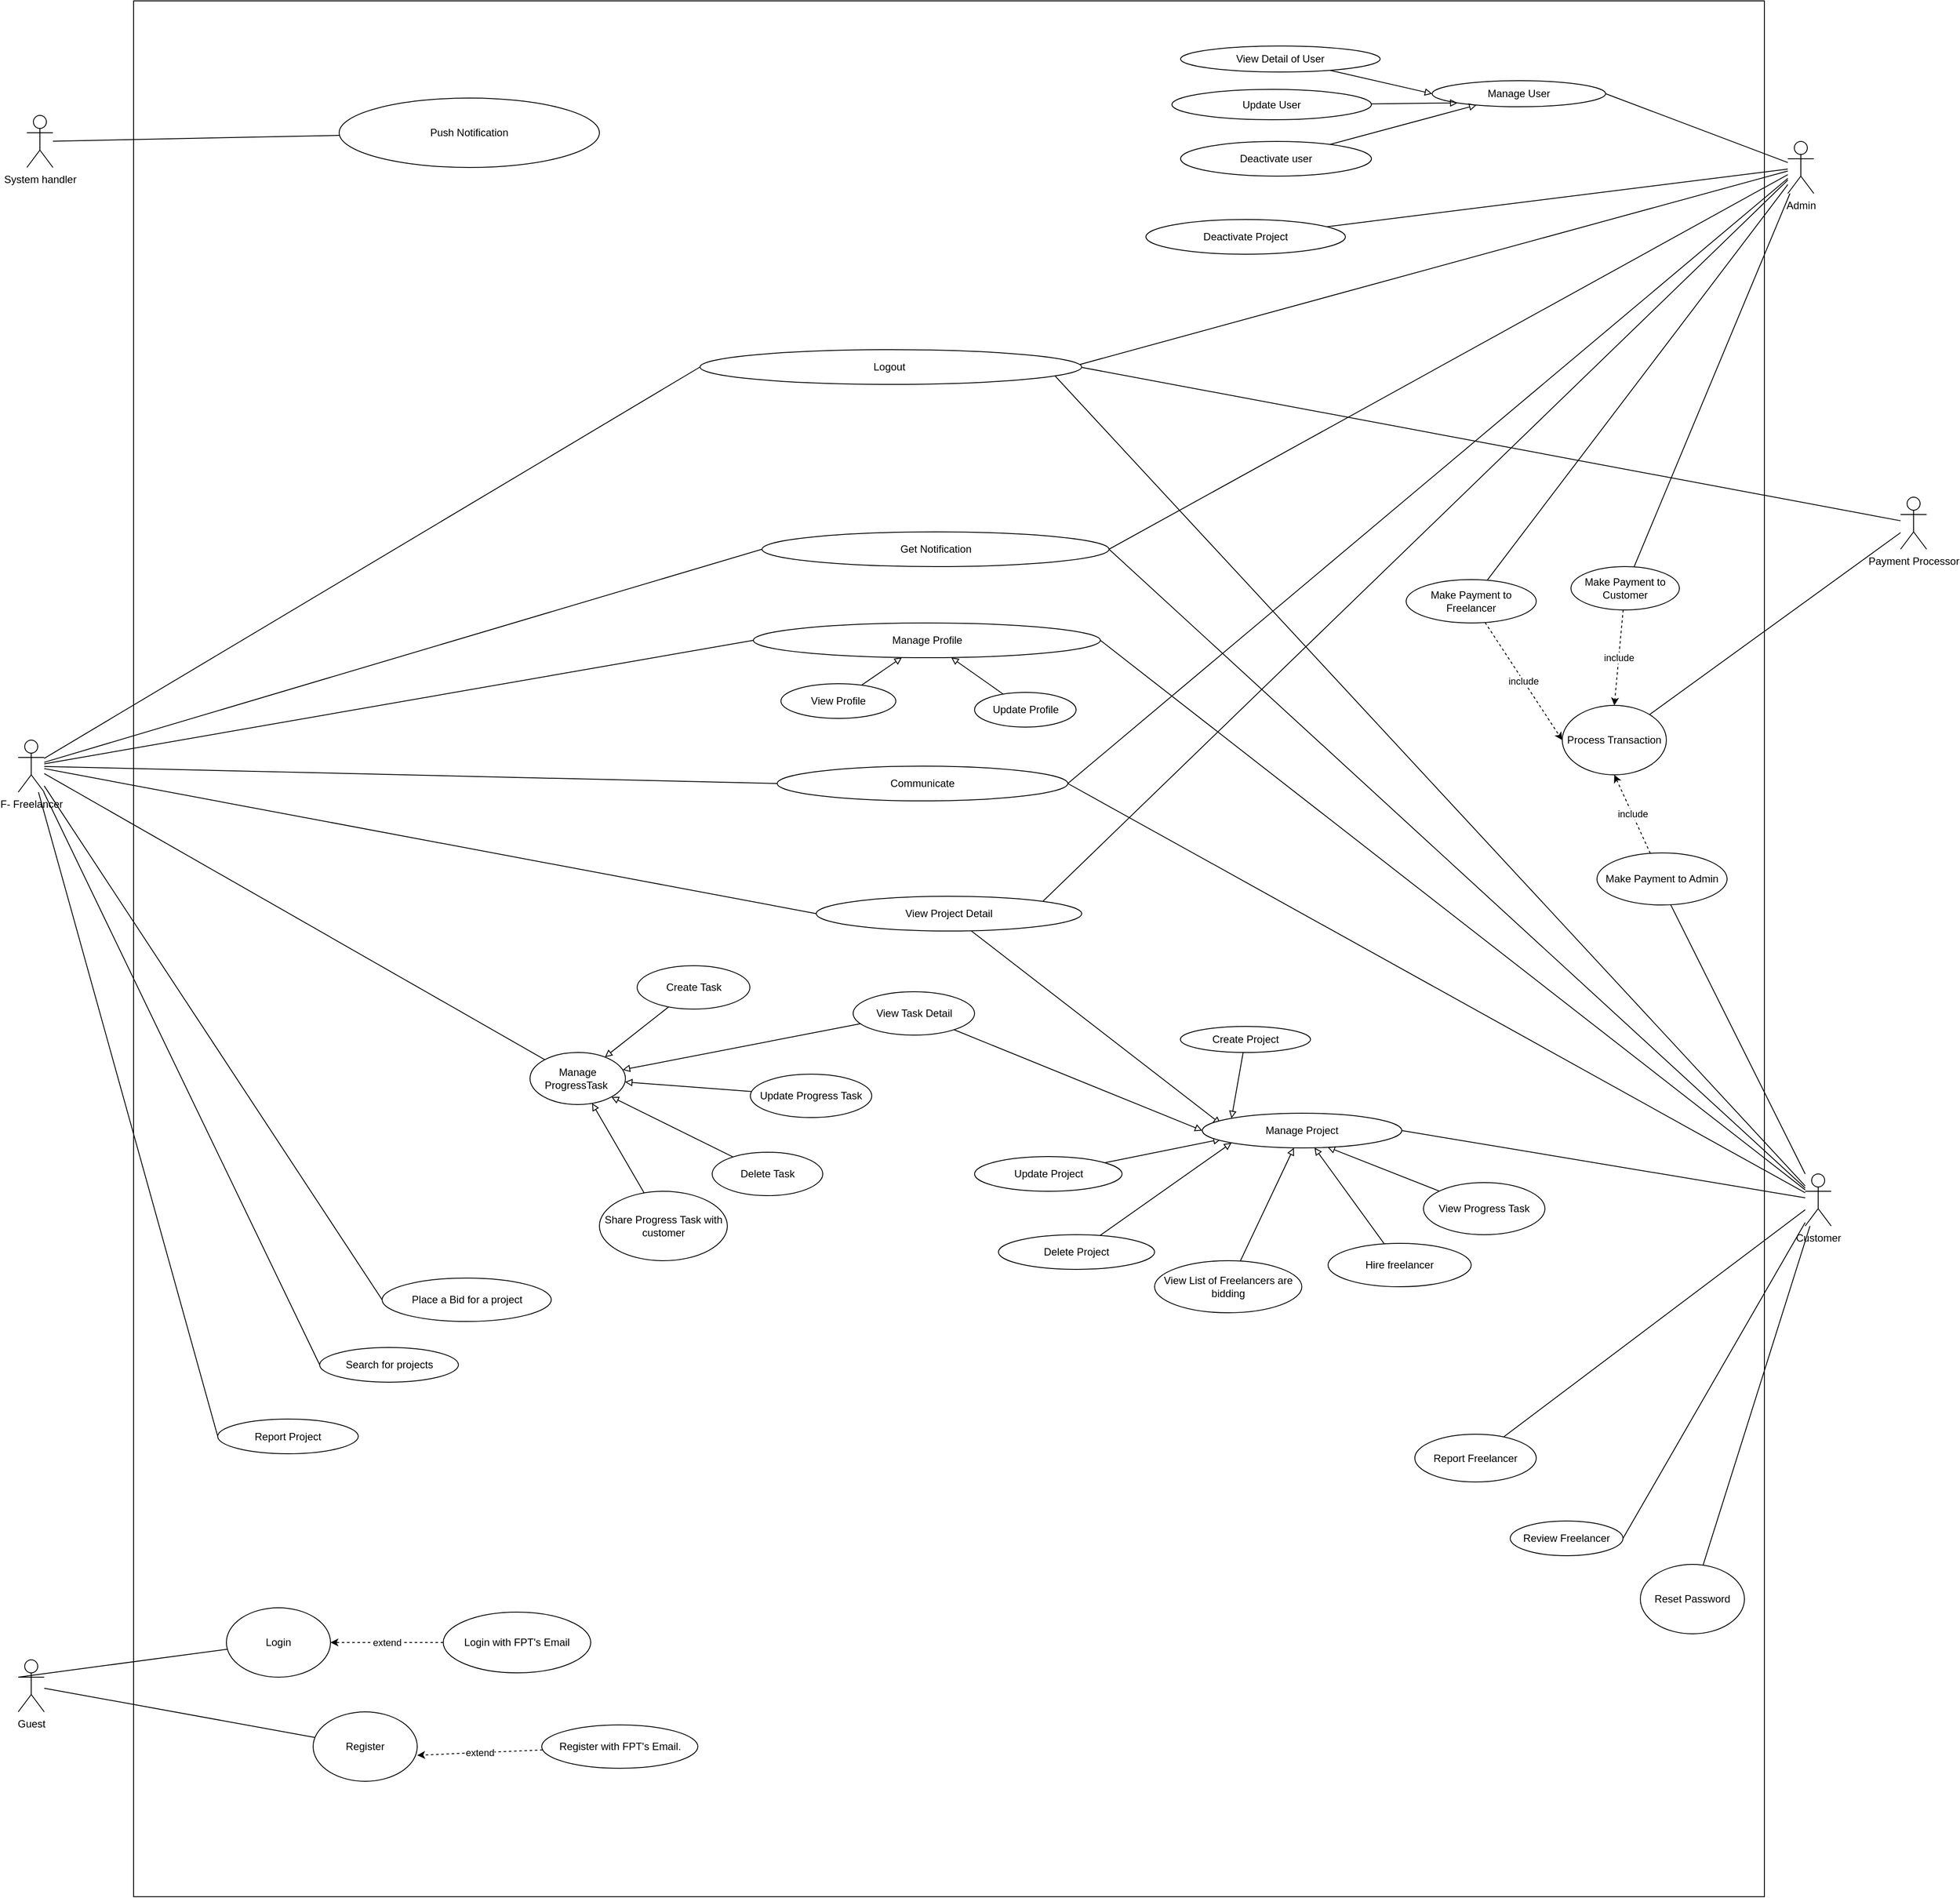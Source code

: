 <mxfile version="20.0.4" type="github">
  <diagram id="QKyKJf3zI5OaiFUIXnoO" name="Page-1">
    <mxGraphModel dx="2633" dy="2139" grid="1" gridSize="10" guides="1" tooltips="1" connect="1" arrows="1" fold="1" page="1" pageScale="1" pageWidth="827" pageHeight="1169" math="0" shadow="0">
      <root>
        <mxCell id="0" />
        <mxCell id="1" parent="0" />
        <mxCell id="owIcJipwhkimLPVroond-115" value="" style="rounded=0;whiteSpace=wrap;html=1;" parent="1" vertex="1">
          <mxGeometry x="-367" y="-942" width="1880" height="2185" as="geometry" />
        </mxCell>
        <mxCell id="owIcJipwhkimLPVroond-87" style="edgeStyle=none;rounded=0;orthogonalLoop=1;jettySize=auto;html=1;entryX=1;entryY=0.5;entryDx=0;entryDy=0;endArrow=none;endFill=0;" parent="1" source="owIcJipwhkimLPVroond-2" target="owIcJipwhkimLPVroond-35" edge="1">
          <mxGeometry relative="1" as="geometry" />
        </mxCell>
        <mxCell id="owIcJipwhkimLPVroond-130" style="edgeStyle=none;rounded=0;orthogonalLoop=1;jettySize=auto;html=1;endArrow=none;endFill=0;" parent="1" source="owIcJipwhkimLPVroond-2" target="owIcJipwhkimLPVroond-38" edge="1">
          <mxGeometry relative="1" as="geometry" />
        </mxCell>
        <mxCell id="owIcJipwhkimLPVroond-131" style="edgeStyle=none;rounded=0;orthogonalLoop=1;jettySize=auto;html=1;endArrow=none;endFill=0;exitX=0;exitY=0.333;exitDx=0;exitDy=0;exitPerimeter=0;" parent="1" source="TZ2L-xh6pbnUtgHGij2e-4" target="owIcJipwhkimLPVroond-124" edge="1">
          <mxGeometry relative="1" as="geometry" />
        </mxCell>
        <mxCell id="owIcJipwhkimLPVroond-153" style="edgeStyle=none;rounded=0;orthogonalLoop=1;jettySize=auto;html=1;entryX=0.923;entryY=0.672;entryDx=0;entryDy=0;entryPerimeter=0;endArrow=none;endFill=0;" parent="1" source="owIcJipwhkimLPVroond-2" target="owIcJipwhkimLPVroond-150" edge="1">
          <mxGeometry relative="1" as="geometry" />
        </mxCell>
        <mxCell id="owIcJipwhkimLPVroond-155" style="edgeStyle=none;rounded=0;orthogonalLoop=1;jettySize=auto;html=1;entryX=1;entryY=0.5;entryDx=0;entryDy=0;endArrow=none;endFill=0;" parent="1" source="owIcJipwhkimLPVroond-2" target="owIcJipwhkimLPVroond-30" edge="1">
          <mxGeometry relative="1" as="geometry" />
        </mxCell>
        <mxCell id="owIcJipwhkimLPVroond-188" style="edgeStyle=none;rounded=0;orthogonalLoop=1;jettySize=auto;html=1;entryX=1;entryY=0.5;entryDx=0;entryDy=0;endArrow=none;endFill=0;" parent="1" source="owIcJipwhkimLPVroond-2" target="owIcJipwhkimLPVroond-17" edge="1">
          <mxGeometry relative="1" as="geometry" />
        </mxCell>
        <mxCell id="owIcJipwhkimLPVroond-237" style="edgeStyle=none;rounded=0;orthogonalLoop=1;jettySize=auto;html=1;entryX=0.551;entryY=0.918;entryDx=0;entryDy=0;startArrow=none;startFill=0;endArrow=none;endFill=0;entryPerimeter=0;" parent="1" source="owIcJipwhkimLPVroond-2" target="owIcJipwhkimLPVroond-89" edge="1">
          <mxGeometry relative="1" as="geometry" />
        </mxCell>
        <mxCell id="GZ2Jp8MdcbIaSBcQHjlq-1" style="rounded=0;orthogonalLoop=1;jettySize=auto;html=1;entryX=1;entryY=0.5;entryDx=0;entryDy=0;endArrow=none;endFill=0;" parent="1" source="owIcJipwhkimLPVroond-2" target="TZ2L-xh6pbnUtgHGij2e-2" edge="1">
          <mxGeometry relative="1" as="geometry" />
        </mxCell>
        <mxCell id="owIcJipwhkimLPVroond-2" value="Customer" style="shape=umlActor;verticalLabelPosition=bottom;verticalAlign=top;html=1;outlineConnect=0;" parent="1" vertex="1">
          <mxGeometry x="1560" y="410" width="30" height="60" as="geometry" />
        </mxCell>
        <mxCell id="owIcJipwhkimLPVroond-152" style="edgeStyle=none;rounded=0;orthogonalLoop=1;jettySize=auto;html=1;entryX=0.963;entryY=0.524;entryDx=0;entryDy=0;entryPerimeter=0;endArrow=none;endFill=0;" parent="1" source="owIcJipwhkimLPVroond-4" target="owIcJipwhkimLPVroond-150" edge="1">
          <mxGeometry relative="1" as="geometry" />
        </mxCell>
        <mxCell id="owIcJipwhkimLPVroond-195" style="edgeStyle=none;rounded=0;orthogonalLoop=1;jettySize=auto;html=1;entryX=1;entryY=0;entryDx=0;entryDy=0;endArrow=none;endFill=0;" parent="1" source="owIcJipwhkimLPVroond-4" target="owIcJipwhkimLPVroond-76" edge="1">
          <mxGeometry relative="1" as="geometry" />
        </mxCell>
        <mxCell id="owIcJipwhkimLPVroond-198" style="edgeStyle=none;rounded=0;orthogonalLoop=1;jettySize=auto;html=1;entryX=1;entryY=0.5;entryDx=0;entryDy=0;endArrow=none;endFill=0;" parent="1" source="owIcJipwhkimLPVroond-4" target="owIcJipwhkimLPVroond-58" edge="1">
          <mxGeometry relative="1" as="geometry" />
        </mxCell>
        <mxCell id="owIcJipwhkimLPVroond-238" style="edgeStyle=none;rounded=0;orthogonalLoop=1;jettySize=auto;html=1;startArrow=none;startFill=0;endArrow=none;endFill=0;" parent="1" source="owIcJipwhkimLPVroond-4" target="owIcJipwhkimLPVroond-217" edge="1">
          <mxGeometry relative="1" as="geometry" />
        </mxCell>
        <mxCell id="owIcJipwhkimLPVroond-263" style="edgeStyle=none;rounded=0;orthogonalLoop=1;jettySize=auto;html=1;entryX=1;entryY=0.5;entryDx=0;entryDy=0;startArrow=none;startFill=0;endArrow=none;endFill=0;" parent="1" source="owIcJipwhkimLPVroond-4" target="owIcJipwhkimLPVroond-30" edge="1">
          <mxGeometry relative="1" as="geometry" />
        </mxCell>
        <mxCell id="TZ2L-xh6pbnUtgHGij2e-1" style="rounded=0;orthogonalLoop=1;jettySize=auto;html=1;entryX=1;entryY=0.5;entryDx=0;entryDy=0;endArrow=none;endFill=0;" parent="1" source="owIcJipwhkimLPVroond-4" target="owIcJipwhkimLPVroond-35" edge="1">
          <mxGeometry relative="1" as="geometry" />
        </mxCell>
        <mxCell id="owIcJipwhkimLPVroond-4" value="Admin" style="shape=umlActor;verticalLabelPosition=bottom;verticalAlign=top;html=1;outlineConnect=0;" parent="1" vertex="1">
          <mxGeometry x="1540" y="-780" width="30" height="60" as="geometry" />
        </mxCell>
        <mxCell id="GZ2Jp8MdcbIaSBcQHjlq-8" value="extend" style="edgeStyle=none;rounded=0;orthogonalLoop=1;jettySize=auto;html=1;dashed=1;startArrow=none;startFill=0;endArrow=classic;endFill=1;" parent="1" source="owIcJipwhkimLPVroond-7" target="owIcJipwhkimLPVroond-124" edge="1">
          <mxGeometry relative="1" as="geometry" />
        </mxCell>
        <mxCell id="owIcJipwhkimLPVroond-7" value="Login with FPT&#39;s Email" style="ellipse;whiteSpace=wrap;html=1;" parent="1" vertex="1">
          <mxGeometry x="-10" y="915" width="170" height="70" as="geometry" />
        </mxCell>
        <mxCell id="owIcJipwhkimLPVroond-17" value="Manage Profile" style="ellipse;whiteSpace=wrap;html=1;" parent="1" vertex="1">
          <mxGeometry x="347.5" y="-225" width="400" height="40" as="geometry" />
        </mxCell>
        <mxCell id="owIcJipwhkimLPVroond-191" value="" style="edgeStyle=none;rounded=0;orthogonalLoop=1;jettySize=auto;html=1;endArrow=block;endFill=0;" parent="1" source="owIcJipwhkimLPVroond-18" target="owIcJipwhkimLPVroond-17" edge="1">
          <mxGeometry relative="1" as="geometry" />
        </mxCell>
        <mxCell id="owIcJipwhkimLPVroond-18" value="View Profile" style="ellipse;whiteSpace=wrap;html=1;" parent="1" vertex="1">
          <mxGeometry x="379.25" y="-155" width="132.5" height="40" as="geometry" />
        </mxCell>
        <mxCell id="owIcJipwhkimLPVroond-190" style="edgeStyle=none;rounded=0;orthogonalLoop=1;jettySize=auto;html=1;endArrow=block;endFill=0;" parent="1" source="owIcJipwhkimLPVroond-19" target="owIcJipwhkimLPVroond-17" edge="1">
          <mxGeometry relative="1" as="geometry" />
        </mxCell>
        <mxCell id="owIcJipwhkimLPVroond-19" value="Update Profile" style="ellipse;whiteSpace=wrap;html=1;" parent="1" vertex="1">
          <mxGeometry x="602.5" y="-145" width="117" height="40" as="geometry" />
        </mxCell>
        <mxCell id="owIcJipwhkimLPVroond-30" value="Get Notification" style="ellipse;whiteSpace=wrap;html=1;" parent="1" vertex="1">
          <mxGeometry x="357.5" y="-330" width="400" height="40" as="geometry" />
        </mxCell>
        <mxCell id="owIcJipwhkimLPVroond-35" value="Communicate" style="ellipse;whiteSpace=wrap;html=1;" parent="1" vertex="1">
          <mxGeometry x="375" y="-60" width="335" height="40" as="geometry" />
        </mxCell>
        <mxCell id="owIcJipwhkimLPVroond-38" value="Reset Password" style="ellipse;whiteSpace=wrap;html=1;" parent="1" vertex="1">
          <mxGeometry x="1370" y="860" width="120" height="80" as="geometry" />
        </mxCell>
        <mxCell id="owIcJipwhkimLPVroond-144" style="edgeStyle=none;rounded=0;orthogonalLoop=1;jettySize=auto;html=1;entryX=0;entryY=0.5;entryDx=0;entryDy=0;endArrow=none;endFill=0;" parent="1" source="owIcJipwhkimLPVroond-41" target="owIcJipwhkimLPVroond-30" edge="1">
          <mxGeometry relative="1" as="geometry" />
        </mxCell>
        <mxCell id="owIcJipwhkimLPVroond-146" style="edgeStyle=none;rounded=0;orthogonalLoop=1;jettySize=auto;html=1;entryX=0;entryY=0.5;entryDx=0;entryDy=0;endArrow=none;endFill=0;" parent="1" source="owIcJipwhkimLPVroond-41" target="owIcJipwhkimLPVroond-17" edge="1">
          <mxGeometry relative="1" as="geometry" />
        </mxCell>
        <mxCell id="owIcJipwhkimLPVroond-149" style="edgeStyle=none;rounded=0;orthogonalLoop=1;jettySize=auto;html=1;entryX=0;entryY=0.5;entryDx=0;entryDy=0;endArrow=none;endFill=0;" parent="1" source="owIcJipwhkimLPVroond-41" target="owIcJipwhkimLPVroond-147" edge="1">
          <mxGeometry relative="1" as="geometry" />
        </mxCell>
        <mxCell id="owIcJipwhkimLPVroond-151" style="edgeStyle=none;rounded=0;orthogonalLoop=1;jettySize=auto;html=1;entryX=0;entryY=0.5;entryDx=0;entryDy=0;endArrow=none;endFill=0;" parent="1" source="owIcJipwhkimLPVroond-41" target="owIcJipwhkimLPVroond-150" edge="1">
          <mxGeometry relative="1" as="geometry" />
        </mxCell>
        <mxCell id="owIcJipwhkimLPVroond-183" style="edgeStyle=none;rounded=0;orthogonalLoop=1;jettySize=auto;html=1;entryX=0;entryY=0.5;entryDx=0;entryDy=0;endArrow=none;endFill=0;" parent="1" source="owIcJipwhkimLPVroond-41" target="owIcJipwhkimLPVroond-76" edge="1">
          <mxGeometry relative="1" as="geometry" />
        </mxCell>
        <mxCell id="owIcJipwhkimLPVroond-194" style="edgeStyle=none;rounded=0;orthogonalLoop=1;jettySize=auto;html=1;entryX=0;entryY=0.5;entryDx=0;entryDy=0;endArrow=none;endFill=0;" parent="1" source="owIcJipwhkimLPVroond-41" target="owIcJipwhkimLPVroond-35" edge="1">
          <mxGeometry relative="1" as="geometry" />
        </mxCell>
        <mxCell id="owIcJipwhkimLPVroond-254" style="edgeStyle=none;rounded=0;orthogonalLoop=1;jettySize=auto;html=1;entryX=0;entryY=0.5;entryDx=0;entryDy=0;startArrow=none;startFill=0;endArrow=none;endFill=0;" parent="1" source="owIcJipwhkimLPVroond-41" target="owIcJipwhkimLPVroond-108" edge="1">
          <mxGeometry relative="1" as="geometry" />
        </mxCell>
        <mxCell id="fDOj5PAKN1OOYetr5FOa-4" style="rounded=0;orthogonalLoop=1;jettySize=auto;html=1;entryX=0;entryY=0.5;entryDx=0;entryDy=0;endArrow=none;endFill=0;" edge="1" parent="1" source="owIcJipwhkimLPVroond-41" target="fDOj5PAKN1OOYetr5FOa-2">
          <mxGeometry relative="1" as="geometry" />
        </mxCell>
        <mxCell id="fDOj5PAKN1OOYetr5FOa-40" style="edgeStyle=none;rounded=0;orthogonalLoop=1;jettySize=auto;html=1;startArrow=none;startFill=0;endArrow=none;endFill=0;" edge="1" parent="1" source="owIcJipwhkimLPVroond-41" target="fDOj5PAKN1OOYetr5FOa-20">
          <mxGeometry relative="1" as="geometry" />
        </mxCell>
        <mxCell id="owIcJipwhkimLPVroond-41" value="F- Freelancer" style="shape=umlActor;verticalLabelPosition=bottom;verticalAlign=top;html=1;outlineConnect=0;" parent="1" vertex="1">
          <mxGeometry x="-500" y="-90" width="30" height="60" as="geometry" />
        </mxCell>
        <mxCell id="owIcJipwhkimLPVroond-58" value="Manage User" style="ellipse;whiteSpace=wrap;html=1;" parent="1" vertex="1">
          <mxGeometry x="1130" y="-850" width="200" height="30" as="geometry" />
        </mxCell>
        <mxCell id="owIcJipwhkimLPVroond-196" style="edgeStyle=none;rounded=0;orthogonalLoop=1;jettySize=auto;html=1;entryX=0;entryY=0.5;entryDx=0;entryDy=0;endArrow=block;endFill=0;" parent="1" source="owIcJipwhkimLPVroond-60" target="owIcJipwhkimLPVroond-58" edge="1">
          <mxGeometry relative="1" as="geometry" />
        </mxCell>
        <mxCell id="owIcJipwhkimLPVroond-60" value="View Detail of User" style="ellipse;whiteSpace=wrap;html=1;" parent="1" vertex="1">
          <mxGeometry x="840" y="-890" width="230" height="30" as="geometry" />
        </mxCell>
        <mxCell id="owIcJipwhkimLPVroond-197" style="edgeStyle=none;rounded=0;orthogonalLoop=1;jettySize=auto;html=1;entryX=0;entryY=1;entryDx=0;entryDy=0;endArrow=block;endFill=0;" parent="1" source="owIcJipwhkimLPVroond-65" target="owIcJipwhkimLPVroond-58" edge="1">
          <mxGeometry relative="1" as="geometry" />
        </mxCell>
        <mxCell id="owIcJipwhkimLPVroond-65" value="Update User" style="ellipse;whiteSpace=wrap;html=1;" parent="1" vertex="1">
          <mxGeometry x="830" y="-840" width="230" height="35" as="geometry" />
        </mxCell>
        <mxCell id="owIcJipwhkimLPVroond-158" style="edgeStyle=none;rounded=0;orthogonalLoop=1;jettySize=auto;html=1;entryX=0;entryY=0;entryDx=0;entryDy=0;endArrow=block;endFill=0;" parent="1" source="owIcJipwhkimLPVroond-73" target="owIcJipwhkimLPVroond-63" edge="1">
          <mxGeometry relative="1" as="geometry" />
        </mxCell>
        <mxCell id="owIcJipwhkimLPVroond-73" value="Create Project" style="ellipse;whiteSpace=wrap;html=1;" parent="1" vertex="1">
          <mxGeometry x="839.75" y="240" width="150" height="30" as="geometry" />
        </mxCell>
        <mxCell id="owIcJipwhkimLPVroond-161" style="edgeStyle=none;rounded=0;orthogonalLoop=1;jettySize=auto;html=1;entryX=0.093;entryY=0.754;entryDx=0;entryDy=0;entryPerimeter=0;endArrow=block;endFill=0;" parent="1" source="owIcJipwhkimLPVroond-75" target="owIcJipwhkimLPVroond-63" edge="1">
          <mxGeometry relative="1" as="geometry" />
        </mxCell>
        <mxCell id="owIcJipwhkimLPVroond-75" value="Update Project" style="ellipse;whiteSpace=wrap;html=1;" parent="1" vertex="1">
          <mxGeometry x="602.5" y="390" width="170" height="40" as="geometry" />
        </mxCell>
        <mxCell id="owIcJipwhkimLPVroond-160" style="edgeStyle=none;rounded=0;orthogonalLoop=1;jettySize=auto;html=1;entryX=0.093;entryY=0.309;entryDx=0;entryDy=0;entryPerimeter=0;endArrow=block;endFill=0;" parent="1" source="owIcJipwhkimLPVroond-76" target="owIcJipwhkimLPVroond-63" edge="1">
          <mxGeometry relative="1" as="geometry" />
        </mxCell>
        <mxCell id="owIcJipwhkimLPVroond-76" value="View Project Detail" style="ellipse;whiteSpace=wrap;html=1;" parent="1" vertex="1">
          <mxGeometry x="420" y="90" width="306" height="40" as="geometry" />
        </mxCell>
        <mxCell id="owIcJipwhkimLPVroond-162" style="edgeStyle=none;rounded=0;orthogonalLoop=1;jettySize=auto;html=1;entryX=0;entryY=1;entryDx=0;entryDy=0;endArrow=block;endFill=0;" parent="1" source="owIcJipwhkimLPVroond-77" target="owIcJipwhkimLPVroond-63" edge="1">
          <mxGeometry relative="1" as="geometry" />
        </mxCell>
        <mxCell id="owIcJipwhkimLPVroond-77" value="Delete Project" style="ellipse;whiteSpace=wrap;html=1;" parent="1" vertex="1">
          <mxGeometry x="630" y="480" width="180" height="40" as="geometry" />
        </mxCell>
        <mxCell id="fDOj5PAKN1OOYetr5FOa-19" value="include" style="edgeStyle=none;rounded=0;orthogonalLoop=1;jettySize=auto;html=1;entryX=0.5;entryY=1;entryDx=0;entryDy=0;endArrow=classic;endFill=1;dashed=1;startArrow=none;startFill=0;" edge="1" parent="1" source="owIcJipwhkimLPVroond-89" target="fDOj5PAKN1OOYetr5FOa-15">
          <mxGeometry relative="1" as="geometry" />
        </mxCell>
        <mxCell id="owIcJipwhkimLPVroond-89" value="Make Payment to Admin" style="ellipse;whiteSpace=wrap;html=1;" parent="1" vertex="1">
          <mxGeometry x="1320" y="40" width="150" height="60" as="geometry" />
        </mxCell>
        <mxCell id="owIcJipwhkimLPVroond-108" value="Report Project" style="ellipse;whiteSpace=wrap;html=1;" parent="1" vertex="1">
          <mxGeometry x="-270" y="692.5" width="162" height="40" as="geometry" />
        </mxCell>
        <mxCell id="owIcJipwhkimLPVroond-123" value="Register" style="ellipse;whiteSpace=wrap;html=1;" parent="1" vertex="1">
          <mxGeometry x="-160" y="1030" width="120" height="80" as="geometry" />
        </mxCell>
        <mxCell id="owIcJipwhkimLPVroond-124" value="Login" style="ellipse;whiteSpace=wrap;html=1;" parent="1" vertex="1">
          <mxGeometry x="-260" y="910" width="120" height="80" as="geometry" />
        </mxCell>
        <mxCell id="owIcJipwhkimLPVroond-147" value="Search for projects" style="ellipse;whiteSpace=wrap;html=1;" parent="1" vertex="1">
          <mxGeometry x="-152.5" y="610" width="160" height="40" as="geometry" />
        </mxCell>
        <mxCell id="fDOj5PAKN1OOYetr5FOa-49" style="edgeStyle=none;rounded=0;orthogonalLoop=1;jettySize=auto;html=1;startArrow=none;startFill=0;endArrow=none;endFill=0;exitX=0.984;exitY=0.478;exitDx=0;exitDy=0;exitPerimeter=0;" edge="1" parent="1" source="owIcJipwhkimLPVroond-150" target="fDOj5PAKN1OOYetr5FOa-14">
          <mxGeometry relative="1" as="geometry" />
        </mxCell>
        <mxCell id="owIcJipwhkimLPVroond-150" value="Logout&amp;nbsp;" style="ellipse;whiteSpace=wrap;html=1;" parent="1" vertex="1">
          <mxGeometry x="286" y="-540" width="440" height="40" as="geometry" />
        </mxCell>
        <mxCell id="owIcJipwhkimLPVroond-172" style="edgeStyle=none;rounded=0;orthogonalLoop=1;jettySize=auto;html=1;exitX=1;exitY=0.5;exitDx=0;exitDy=0;dashed=1;endArrow=classic;endFill=1;" parent="1" edge="1">
          <mxGeometry relative="1" as="geometry">
            <mxPoint x="594" y="250" as="sourcePoint" />
            <mxPoint x="594" y="250" as="targetPoint" />
          </mxGeometry>
        </mxCell>
        <mxCell id="fDOj5PAKN1OOYetr5FOa-12" value="extend" style="edgeStyle=none;rounded=0;orthogonalLoop=1;jettySize=auto;html=1;endArrow=classic;endFill=1;dashed=1;" edge="1" parent="1" source="owIcJipwhkimLPVroond-174">
          <mxGeometry relative="1" as="geometry">
            <mxPoint x="-40" y="1080" as="targetPoint" />
          </mxGeometry>
        </mxCell>
        <mxCell id="owIcJipwhkimLPVroond-174" value="Register with FPT&#39;s Email." style="ellipse;whiteSpace=wrap;html=1;" parent="1" vertex="1">
          <mxGeometry x="103.5" y="1045" width="180" height="50" as="geometry" />
        </mxCell>
        <mxCell id="fDOj5PAKN1OOYetr5FOa-17" value="include" style="edgeStyle=none;rounded=0;orthogonalLoop=1;jettySize=auto;html=1;entryX=0;entryY=0.5;entryDx=0;entryDy=0;endArrow=classic;endFill=1;dashed=1;startArrow=none;startFill=0;" edge="1" parent="1" source="owIcJipwhkimLPVroond-217" target="fDOj5PAKN1OOYetr5FOa-15">
          <mxGeometry relative="1" as="geometry" />
        </mxCell>
        <mxCell id="owIcJipwhkimLPVroond-217" value="Make Payment to Freelancer" style="ellipse;whiteSpace=wrap;html=1;" parent="1" vertex="1">
          <mxGeometry x="1100" y="-275" width="150" height="50" as="geometry" />
        </mxCell>
        <mxCell id="owIcJipwhkimLPVroond-63" value="Manage Project" style="ellipse;whiteSpace=wrap;html=1;" parent="1" vertex="1">
          <mxGeometry x="865" y="340" width="230" height="40" as="geometry" />
        </mxCell>
        <mxCell id="owIcJipwhkimLPVroond-227" value="" style="edgeStyle=none;rounded=0;orthogonalLoop=1;jettySize=auto;html=1;entryX=1;entryY=0.5;entryDx=0;entryDy=0;startArrow=none;startFill=0;endArrow=none;endFill=0;" parent="1" source="owIcJipwhkimLPVroond-2" target="owIcJipwhkimLPVroond-63" edge="1">
          <mxGeometry relative="1" as="geometry">
            <mxPoint x="1290" y="306.434" as="sourcePoint" />
            <mxPoint x="695" y="165" as="targetPoint" />
          </mxGeometry>
        </mxCell>
        <mxCell id="owIcJipwhkimLPVroond-251" style="edgeStyle=none;rounded=0;orthogonalLoop=1;jettySize=auto;html=1;startArrow=none;startFill=0;endArrow=none;endFill=0;" parent="1" source="owIcJipwhkimLPVroond-244" target="owIcJipwhkimLPVroond-4" edge="1">
          <mxGeometry relative="1" as="geometry" />
        </mxCell>
        <mxCell id="fDOj5PAKN1OOYetr5FOa-18" value="include" style="edgeStyle=none;rounded=0;orthogonalLoop=1;jettySize=auto;html=1;entryX=0.5;entryY=0;entryDx=0;entryDy=0;endArrow=classic;endFill=1;dashed=1;startArrow=none;startFill=0;" edge="1" parent="1" source="owIcJipwhkimLPVroond-244" target="fDOj5PAKN1OOYetr5FOa-15">
          <mxGeometry relative="1" as="geometry" />
        </mxCell>
        <mxCell id="owIcJipwhkimLPVroond-244" value="Make Payment to Customer" style="ellipse;whiteSpace=wrap;html=1;" parent="1" vertex="1">
          <mxGeometry x="1290" y="-290" width="125" height="50" as="geometry" />
        </mxCell>
        <mxCell id="owIcJipwhkimLPVroond-259" style="edgeStyle=none;rounded=0;orthogonalLoop=1;jettySize=auto;html=1;startArrow=none;startFill=0;endArrow=block;endFill=0;" parent="1" source="owIcJipwhkimLPVroond-253" target="owIcJipwhkimLPVroond-58" edge="1">
          <mxGeometry relative="1" as="geometry" />
        </mxCell>
        <mxCell id="owIcJipwhkimLPVroond-253" value="&lt;span style=&quot;font-size: 12px;&quot;&gt;Deactivate user&lt;/span&gt;" style="ellipse;whiteSpace=wrap;html=1;" parent="1" vertex="1">
          <mxGeometry x="840" y="-780" width="220" height="40" as="geometry" />
        </mxCell>
        <mxCell id="owIcJipwhkimLPVroond-258" style="edgeStyle=none;rounded=0;orthogonalLoop=1;jettySize=auto;html=1;startArrow=none;startFill=0;endArrow=none;endFill=0;" parent="1" source="owIcJipwhkimLPVroond-255" target="owIcJipwhkimLPVroond-256" edge="1">
          <mxGeometry relative="1" as="geometry" />
        </mxCell>
        <mxCell id="owIcJipwhkimLPVroond-255" value="System handler" style="shape=umlActor;verticalLabelPosition=bottom;verticalAlign=top;html=1;outlineConnect=0;" parent="1" vertex="1">
          <mxGeometry x="-490" y="-810" width="30" height="60" as="geometry" />
        </mxCell>
        <mxCell id="owIcJipwhkimLPVroond-256" value="Push Notification" style="ellipse;whiteSpace=wrap;html=1;" parent="1" vertex="1">
          <mxGeometry x="-130" y="-830" width="300" height="80" as="geometry" />
        </mxCell>
        <mxCell id="owIcJipwhkimLPVroond-261" style="edgeStyle=none;rounded=0;orthogonalLoop=1;jettySize=auto;html=1;startArrow=none;startFill=0;endArrow=none;endFill=0;" parent="1" source="owIcJipwhkimLPVroond-260" target="owIcJipwhkimLPVroond-4" edge="1">
          <mxGeometry relative="1" as="geometry" />
        </mxCell>
        <mxCell id="owIcJipwhkimLPVroond-260" value="&lt;span style=&quot;font-size: 12px;&quot;&gt;Deactivate Project&lt;/span&gt;" style="ellipse;whiteSpace=wrap;html=1;" parent="1" vertex="1">
          <mxGeometry x="800" y="-690" width="230" height="40" as="geometry" />
        </mxCell>
        <mxCell id="TZ2L-xh6pbnUtgHGij2e-2" value="Review Freelancer" style="ellipse;whiteSpace=wrap;html=1;" parent="1" vertex="1">
          <mxGeometry x="1220" y="810" width="130" height="40" as="geometry" />
        </mxCell>
        <mxCell id="TZ2L-xh6pbnUtgHGij2e-5" style="edgeStyle=none;rounded=0;orthogonalLoop=1;jettySize=auto;html=1;endArrow=none;endFill=0;" parent="1" source="TZ2L-xh6pbnUtgHGij2e-4" target="owIcJipwhkimLPVroond-123" edge="1">
          <mxGeometry relative="1" as="geometry" />
        </mxCell>
        <mxCell id="TZ2L-xh6pbnUtgHGij2e-4" value="Guest" style="shape=umlActor;verticalLabelPosition=bottom;verticalAlign=top;html=1;outlineConnect=0;" parent="1" vertex="1">
          <mxGeometry x="-500" y="970" width="30" height="60" as="geometry" />
        </mxCell>
        <mxCell id="fDOj5PAKN1OOYetr5FOa-13" style="edgeStyle=none;rounded=0;orthogonalLoop=1;jettySize=auto;html=1;endArrow=block;endFill=0;" edge="1" parent="1" source="GZ2Jp8MdcbIaSBcQHjlq-10" target="owIcJipwhkimLPVroond-63">
          <mxGeometry relative="1" as="geometry" />
        </mxCell>
        <mxCell id="GZ2Jp8MdcbIaSBcQHjlq-10" value="Hire freelancer" style="ellipse;whiteSpace=wrap;html=1;" parent="1" vertex="1">
          <mxGeometry x="1010" y="490" width="165" height="50" as="geometry" />
        </mxCell>
        <mxCell id="fDOj5PAKN1OOYetr5FOa-2" value="Place a Bid for a project" style="ellipse;whiteSpace=wrap;html=1;" vertex="1" parent="1">
          <mxGeometry x="-80.5" y="530" width="195" height="50" as="geometry" />
        </mxCell>
        <mxCell id="fDOj5PAKN1OOYetr5FOa-31" style="edgeStyle=none;rounded=0;orthogonalLoop=1;jettySize=auto;html=1;startArrow=none;startFill=0;endArrow=block;endFill=0;" edge="1" parent="1" source="fDOj5PAKN1OOYetr5FOa-6" target="owIcJipwhkimLPVroond-63">
          <mxGeometry relative="1" as="geometry" />
        </mxCell>
        <mxCell id="fDOj5PAKN1OOYetr5FOa-6" value="View List of Freelancers are bidding" style="ellipse;whiteSpace=wrap;html=1;" vertex="1" parent="1">
          <mxGeometry x="810" y="510" width="169.75" height="60" as="geometry" />
        </mxCell>
        <mxCell id="fDOj5PAKN1OOYetr5FOa-14" value="Payment Processor" style="shape=umlActor;verticalLabelPosition=bottom;verticalAlign=top;html=1;outlineConnect=0;" vertex="1" parent="1">
          <mxGeometry x="1670" y="-370" width="30" height="60" as="geometry" />
        </mxCell>
        <mxCell id="fDOj5PAKN1OOYetr5FOa-16" style="edgeStyle=none;rounded=0;orthogonalLoop=1;jettySize=auto;html=1;endArrow=none;endFill=0;" edge="1" parent="1" source="fDOj5PAKN1OOYetr5FOa-15" target="fDOj5PAKN1OOYetr5FOa-14">
          <mxGeometry relative="1" as="geometry" />
        </mxCell>
        <mxCell id="fDOj5PAKN1OOYetr5FOa-15" value="Process Transaction" style="ellipse;whiteSpace=wrap;html=1;" vertex="1" parent="1">
          <mxGeometry x="1280" y="-130" width="120" height="80" as="geometry" />
        </mxCell>
        <mxCell id="fDOj5PAKN1OOYetr5FOa-20" value="Manage ProgressTask&amp;nbsp;" style="ellipse;whiteSpace=wrap;html=1;" vertex="1" parent="1">
          <mxGeometry x="90" y="270" width="110" height="60" as="geometry" />
        </mxCell>
        <mxCell id="fDOj5PAKN1OOYetr5FOa-33" style="edgeStyle=none;rounded=0;orthogonalLoop=1;jettySize=auto;html=1;startArrow=none;startFill=0;endArrow=block;endFill=0;" edge="1" parent="1" source="fDOj5PAKN1OOYetr5FOa-21" target="fDOj5PAKN1OOYetr5FOa-20">
          <mxGeometry relative="1" as="geometry" />
        </mxCell>
        <mxCell id="fDOj5PAKN1OOYetr5FOa-21" value="Create Task" style="ellipse;whiteSpace=wrap;html=1;" vertex="1" parent="1">
          <mxGeometry x="213.5" y="170" width="130" height="50" as="geometry" />
        </mxCell>
        <mxCell id="fDOj5PAKN1OOYetr5FOa-34" style="edgeStyle=none;rounded=0;orthogonalLoop=1;jettySize=auto;html=1;startArrow=none;startFill=0;endArrow=block;endFill=0;" edge="1" parent="1" source="fDOj5PAKN1OOYetr5FOa-22" target="fDOj5PAKN1OOYetr5FOa-20">
          <mxGeometry relative="1" as="geometry" />
        </mxCell>
        <mxCell id="fDOj5PAKN1OOYetr5FOa-52" style="edgeStyle=none;rounded=0;orthogonalLoop=1;jettySize=auto;html=1;entryX=0;entryY=0.5;entryDx=0;entryDy=0;startArrow=none;startFill=0;endArrow=block;endFill=0;" edge="1" parent="1" source="fDOj5PAKN1OOYetr5FOa-22" target="owIcJipwhkimLPVroond-63">
          <mxGeometry relative="1" as="geometry" />
        </mxCell>
        <mxCell id="fDOj5PAKN1OOYetr5FOa-22" value="View Task Detail" style="ellipse;whiteSpace=wrap;html=1;" vertex="1" parent="1">
          <mxGeometry x="462.5" y="200" width="140" height="50" as="geometry" />
        </mxCell>
        <mxCell id="fDOj5PAKN1OOYetr5FOa-35" style="edgeStyle=none;rounded=0;orthogonalLoop=1;jettySize=auto;html=1;startArrow=none;startFill=0;endArrow=block;endFill=0;" edge="1" parent="1" source="fDOj5PAKN1OOYetr5FOa-23" target="fDOj5PAKN1OOYetr5FOa-20">
          <mxGeometry relative="1" as="geometry" />
        </mxCell>
        <mxCell id="fDOj5PAKN1OOYetr5FOa-23" value="Update Progress Task" style="ellipse;whiteSpace=wrap;html=1;" vertex="1" parent="1">
          <mxGeometry x="344" y="295" width="140" height="50" as="geometry" />
        </mxCell>
        <mxCell id="fDOj5PAKN1OOYetr5FOa-38" style="edgeStyle=none;rounded=0;orthogonalLoop=1;jettySize=auto;html=1;entryX=1;entryY=1;entryDx=0;entryDy=0;startArrow=none;startFill=0;endArrow=block;endFill=0;" edge="1" parent="1" source="fDOj5PAKN1OOYetr5FOa-24" target="fDOj5PAKN1OOYetr5FOa-20">
          <mxGeometry relative="1" as="geometry" />
        </mxCell>
        <mxCell id="fDOj5PAKN1OOYetr5FOa-24" value="Delete Task" style="ellipse;whiteSpace=wrap;html=1;" vertex="1" parent="1">
          <mxGeometry x="300" y="385" width="127.5" height="50" as="geometry" />
        </mxCell>
        <mxCell id="fDOj5PAKN1OOYetr5FOa-30" style="edgeStyle=none;rounded=0;orthogonalLoop=1;jettySize=auto;html=1;startArrow=none;startFill=0;endArrow=none;endFill=0;" edge="1" parent="1" source="fDOj5PAKN1OOYetr5FOa-29" target="owIcJipwhkimLPVroond-2">
          <mxGeometry relative="1" as="geometry" />
        </mxCell>
        <mxCell id="fDOj5PAKN1OOYetr5FOa-29" value="Report Freelancer" style="ellipse;whiteSpace=wrap;html=1;" vertex="1" parent="1">
          <mxGeometry x="1110" y="710" width="140" height="55" as="geometry" />
        </mxCell>
        <mxCell id="fDOj5PAKN1OOYetr5FOa-39" style="edgeStyle=none;rounded=0;orthogonalLoop=1;jettySize=auto;html=1;startArrow=none;startFill=0;endArrow=block;endFill=0;" edge="1" parent="1" source="fDOj5PAKN1OOYetr5FOa-37" target="fDOj5PAKN1OOYetr5FOa-20">
          <mxGeometry relative="1" as="geometry" />
        </mxCell>
        <mxCell id="fDOj5PAKN1OOYetr5FOa-37" value="Share Progress Task with customer" style="ellipse;whiteSpace=wrap;html=1;" vertex="1" parent="1">
          <mxGeometry x="170" y="430" width="147.5" height="80" as="geometry" />
        </mxCell>
        <mxCell id="fDOj5PAKN1OOYetr5FOa-46" style="edgeStyle=none;rounded=0;orthogonalLoop=1;jettySize=auto;html=1;entryX=0.628;entryY=0.978;entryDx=0;entryDy=0;entryPerimeter=0;startArrow=none;startFill=0;endArrow=block;endFill=0;" edge="1" parent="1" source="fDOj5PAKN1OOYetr5FOa-41" target="owIcJipwhkimLPVroond-63">
          <mxGeometry relative="1" as="geometry" />
        </mxCell>
        <mxCell id="fDOj5PAKN1OOYetr5FOa-41" value="View Progress Task" style="ellipse;whiteSpace=wrap;html=1;" vertex="1" parent="1">
          <mxGeometry x="1120" y="420" width="140" height="60" as="geometry" />
        </mxCell>
      </root>
    </mxGraphModel>
  </diagram>
</mxfile>
